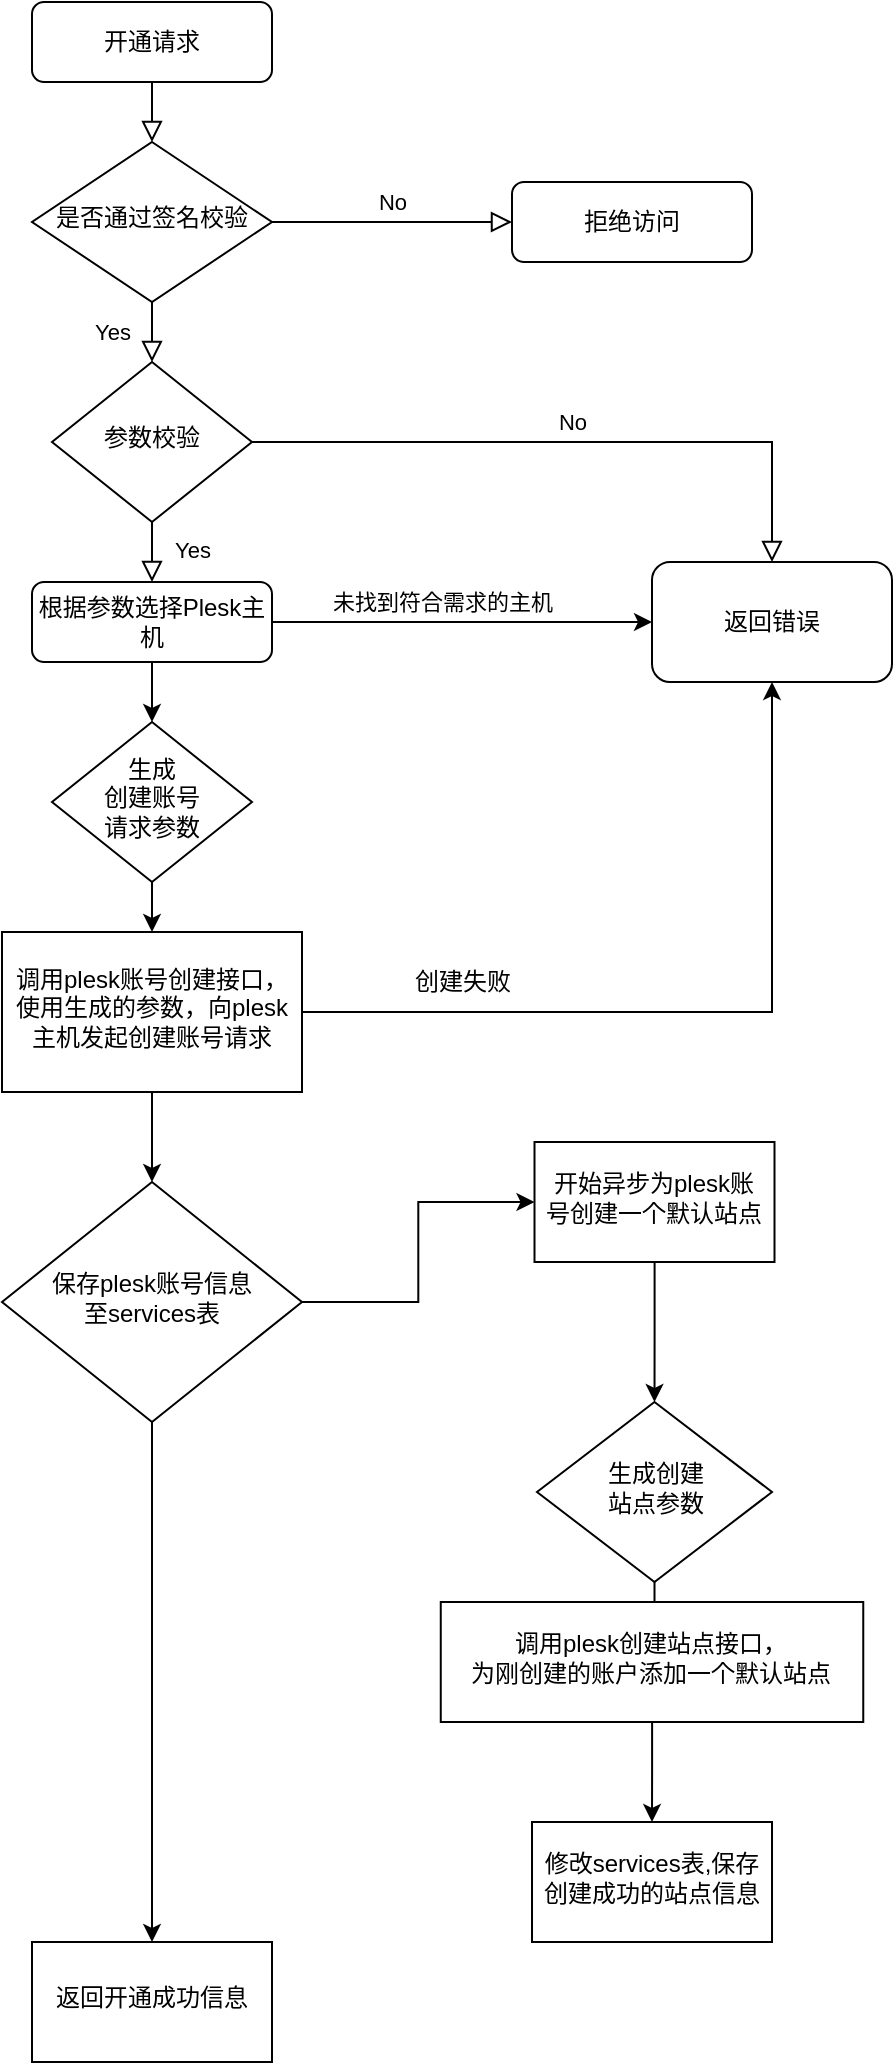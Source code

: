 <mxfile version="21.7.1" type="github">
  <diagram id="C5RBs43oDa-KdzZeNtuy" name="Page-1">
    <mxGraphModel dx="880" dy="462" grid="1" gridSize="10" guides="1" tooltips="1" connect="1" arrows="1" fold="1" page="1" pageScale="1" pageWidth="827" pageHeight="1169" math="0" shadow="0">
      <root>
        <mxCell id="WIyWlLk6GJQsqaUBKTNV-0" />
        <mxCell id="WIyWlLk6GJQsqaUBKTNV-1" parent="WIyWlLk6GJQsqaUBKTNV-0" />
        <mxCell id="WIyWlLk6GJQsqaUBKTNV-2" value="" style="rounded=0;html=1;jettySize=auto;orthogonalLoop=1;fontSize=11;endArrow=block;endFill=0;endSize=8;strokeWidth=1;shadow=0;labelBackgroundColor=none;edgeStyle=orthogonalEdgeStyle;" parent="WIyWlLk6GJQsqaUBKTNV-1" source="WIyWlLk6GJQsqaUBKTNV-3" target="WIyWlLk6GJQsqaUBKTNV-6" edge="1">
          <mxGeometry relative="1" as="geometry" />
        </mxCell>
        <mxCell id="WIyWlLk6GJQsqaUBKTNV-3" value="开通请求" style="rounded=1;whiteSpace=wrap;html=1;fontSize=12;glass=0;strokeWidth=1;shadow=0;" parent="WIyWlLk6GJQsqaUBKTNV-1" vertex="1">
          <mxGeometry x="150" y="80" width="120" height="40" as="geometry" />
        </mxCell>
        <mxCell id="WIyWlLk6GJQsqaUBKTNV-4" value="Yes" style="rounded=0;html=1;jettySize=auto;orthogonalLoop=1;fontSize=11;endArrow=block;endFill=0;endSize=8;strokeWidth=1;shadow=0;labelBackgroundColor=none;edgeStyle=orthogonalEdgeStyle;" parent="WIyWlLk6GJQsqaUBKTNV-1" source="WIyWlLk6GJQsqaUBKTNV-6" target="WIyWlLk6GJQsqaUBKTNV-10" edge="1">
          <mxGeometry y="20" relative="1" as="geometry">
            <mxPoint as="offset" />
          </mxGeometry>
        </mxCell>
        <mxCell id="WIyWlLk6GJQsqaUBKTNV-5" value="No" style="edgeStyle=orthogonalEdgeStyle;rounded=0;html=1;jettySize=auto;orthogonalLoop=1;fontSize=11;endArrow=block;endFill=0;endSize=8;strokeWidth=1;shadow=0;labelBackgroundColor=none;" parent="WIyWlLk6GJQsqaUBKTNV-1" source="WIyWlLk6GJQsqaUBKTNV-6" target="WIyWlLk6GJQsqaUBKTNV-7" edge="1">
          <mxGeometry y="10" relative="1" as="geometry">
            <mxPoint as="offset" />
          </mxGeometry>
        </mxCell>
        <mxCell id="WIyWlLk6GJQsqaUBKTNV-6" value="是否通过签名校验" style="rhombus;whiteSpace=wrap;html=1;shadow=0;fontFamily=Helvetica;fontSize=12;align=center;strokeWidth=1;spacing=6;spacingTop=-4;" parent="WIyWlLk6GJQsqaUBKTNV-1" vertex="1">
          <mxGeometry x="150" y="150" width="120" height="80" as="geometry" />
        </mxCell>
        <mxCell id="WIyWlLk6GJQsqaUBKTNV-7" value="拒绝访问" style="rounded=1;whiteSpace=wrap;html=1;fontSize=12;glass=0;strokeWidth=1;shadow=0;" parent="WIyWlLk6GJQsqaUBKTNV-1" vertex="1">
          <mxGeometry x="390" y="170" width="120" height="40" as="geometry" />
        </mxCell>
        <mxCell id="WIyWlLk6GJQsqaUBKTNV-8" value="Yes" style="rounded=0;html=1;jettySize=auto;orthogonalLoop=1;fontSize=11;endArrow=block;endFill=0;endSize=8;strokeWidth=1;shadow=0;labelBackgroundColor=none;edgeStyle=orthogonalEdgeStyle;" parent="WIyWlLk6GJQsqaUBKTNV-1" source="WIyWlLk6GJQsqaUBKTNV-10" target="WIyWlLk6GJQsqaUBKTNV-11" edge="1">
          <mxGeometry x="0.333" y="20" relative="1" as="geometry">
            <mxPoint as="offset" />
          </mxGeometry>
        </mxCell>
        <mxCell id="WIyWlLk6GJQsqaUBKTNV-9" value="No" style="edgeStyle=orthogonalEdgeStyle;rounded=0;html=1;jettySize=auto;orthogonalLoop=1;fontSize=11;endArrow=block;endFill=0;endSize=8;strokeWidth=1;shadow=0;labelBackgroundColor=none;entryX=0.5;entryY=0;entryDx=0;entryDy=0;" parent="WIyWlLk6GJQsqaUBKTNV-1" source="WIyWlLk6GJQsqaUBKTNV-10" target="I749QE3Oc2ivFTpN3Es4-0" edge="1">
          <mxGeometry y="10" relative="1" as="geometry">
            <mxPoint as="offset" />
            <mxPoint x="320" y="340" as="targetPoint" />
          </mxGeometry>
        </mxCell>
        <mxCell id="WIyWlLk6GJQsqaUBKTNV-10" value="参数校验" style="rhombus;whiteSpace=wrap;html=1;shadow=0;fontFamily=Helvetica;fontSize=12;align=center;strokeWidth=1;spacing=6;spacingTop=-4;" parent="WIyWlLk6GJQsqaUBKTNV-1" vertex="1">
          <mxGeometry x="160" y="260" width="100" height="80" as="geometry" />
        </mxCell>
        <mxCell id="I749QE3Oc2ivFTpN3Es4-1" value="" style="edgeStyle=orthogonalEdgeStyle;rounded=0;orthogonalLoop=1;jettySize=auto;html=1;" edge="1" parent="WIyWlLk6GJQsqaUBKTNV-1" source="WIyWlLk6GJQsqaUBKTNV-11" target="I749QE3Oc2ivFTpN3Es4-0">
          <mxGeometry relative="1" as="geometry" />
        </mxCell>
        <mxCell id="I749QE3Oc2ivFTpN3Es4-2" value="未找到符合需求的主机&lt;br&gt;" style="edgeLabel;html=1;align=center;verticalAlign=middle;resizable=0;points=[];" vertex="1" connectable="0" parent="I749QE3Oc2ivFTpN3Es4-1">
          <mxGeometry x="-0.075" y="3" relative="1" as="geometry">
            <mxPoint x="-3" y="-7" as="offset" />
          </mxGeometry>
        </mxCell>
        <mxCell id="I749QE3Oc2ivFTpN3Es4-8" value="" style="edgeStyle=orthogonalEdgeStyle;rounded=0;orthogonalLoop=1;jettySize=auto;html=1;entryX=0.5;entryY=0;entryDx=0;entryDy=0;" edge="1" parent="WIyWlLk6GJQsqaUBKTNV-1" source="WIyWlLk6GJQsqaUBKTNV-11" target="I749QE3Oc2ivFTpN3Es4-9">
          <mxGeometry relative="1" as="geometry">
            <mxPoint x="210" y="500" as="targetPoint" />
          </mxGeometry>
        </mxCell>
        <mxCell id="WIyWlLk6GJQsqaUBKTNV-11" value="根据参数选择Plesk主机" style="rounded=1;whiteSpace=wrap;html=1;fontSize=12;glass=0;strokeWidth=1;shadow=0;" parent="WIyWlLk6GJQsqaUBKTNV-1" vertex="1">
          <mxGeometry x="150" y="370" width="120" height="40" as="geometry" />
        </mxCell>
        <mxCell id="I749QE3Oc2ivFTpN3Es4-0" value="返回错误" style="whiteSpace=wrap;html=1;rounded=1;glass=0;strokeWidth=1;shadow=0;" vertex="1" parent="WIyWlLk6GJQsqaUBKTNV-1">
          <mxGeometry x="460" y="360" width="120" height="60" as="geometry" />
        </mxCell>
        <mxCell id="I749QE3Oc2ivFTpN3Es4-37" value="" style="edgeStyle=orthogonalEdgeStyle;rounded=0;orthogonalLoop=1;jettySize=auto;html=1;" edge="1" parent="WIyWlLk6GJQsqaUBKTNV-1" source="I749QE3Oc2ivFTpN3Es4-9" target="I749QE3Oc2ivFTpN3Es4-18">
          <mxGeometry relative="1" as="geometry" />
        </mxCell>
        <mxCell id="I749QE3Oc2ivFTpN3Es4-9" value="生成&lt;br&gt;创建账号&lt;br&gt;请求参数" style="rhombus;whiteSpace=wrap;html=1;shadow=0;fontFamily=Helvetica;fontSize=12;align=center;strokeWidth=1;spacing=6;spacingTop=-4;" vertex="1" parent="WIyWlLk6GJQsqaUBKTNV-1">
          <mxGeometry x="160" y="440" width="100" height="80" as="geometry" />
        </mxCell>
        <mxCell id="I749QE3Oc2ivFTpN3Es4-21" value="" style="edgeStyle=orthogonalEdgeStyle;rounded=0;orthogonalLoop=1;jettySize=auto;html=1;entryX=0.5;entryY=1;entryDx=0;entryDy=0;" edge="1" parent="WIyWlLk6GJQsqaUBKTNV-1" source="I749QE3Oc2ivFTpN3Es4-18" target="I749QE3Oc2ivFTpN3Es4-0">
          <mxGeometry relative="1" as="geometry">
            <mxPoint x="380" y="690" as="targetPoint" />
          </mxGeometry>
        </mxCell>
        <mxCell id="I749QE3Oc2ivFTpN3Es4-25" value="" style="edgeStyle=orthogonalEdgeStyle;rounded=0;orthogonalLoop=1;jettySize=auto;html=1;" edge="1" parent="WIyWlLk6GJQsqaUBKTNV-1" source="I749QE3Oc2ivFTpN3Es4-26">
          <mxGeometry relative="1" as="geometry">
            <mxPoint x="210" y="730" as="targetPoint" />
          </mxGeometry>
        </mxCell>
        <mxCell id="I749QE3Oc2ivFTpN3Es4-18" value="调用plesk账号创建接口，使用生成的参数，向plesk主机发起创建账号请求" style="whiteSpace=wrap;html=1;shadow=0;strokeWidth=1;spacing=6;spacingTop=-4;" vertex="1" parent="WIyWlLk6GJQsqaUBKTNV-1">
          <mxGeometry x="135" y="545" width="150" height="80" as="geometry" />
        </mxCell>
        <mxCell id="I749QE3Oc2ivFTpN3Es4-22" value="创建失败" style="text;html=1;align=center;verticalAlign=middle;resizable=0;points=[];autosize=1;strokeColor=none;fillColor=none;" vertex="1" parent="WIyWlLk6GJQsqaUBKTNV-1">
          <mxGeometry x="330" y="555" width="70" height="30" as="geometry" />
        </mxCell>
        <mxCell id="I749QE3Oc2ivFTpN3Es4-29" value="" style="edgeStyle=orthogonalEdgeStyle;rounded=0;orthogonalLoop=1;jettySize=auto;html=1;" edge="1" parent="WIyWlLk6GJQsqaUBKTNV-1" source="I749QE3Oc2ivFTpN3Es4-26" target="I749QE3Oc2ivFTpN3Es4-28">
          <mxGeometry relative="1" as="geometry" />
        </mxCell>
        <mxCell id="I749QE3Oc2ivFTpN3Es4-28" value="返回开通成功信息" style="whiteSpace=wrap;html=1;shadow=0;strokeWidth=1;spacing=6;spacingTop=-4;" vertex="1" parent="WIyWlLk6GJQsqaUBKTNV-1">
          <mxGeometry x="150" y="1050" width="120" height="60" as="geometry" />
        </mxCell>
        <mxCell id="I749QE3Oc2ivFTpN3Es4-39" value="" style="edgeStyle=orthogonalEdgeStyle;rounded=0;orthogonalLoop=1;jettySize=auto;html=1;" edge="1" parent="WIyWlLk6GJQsqaUBKTNV-1" source="I749QE3Oc2ivFTpN3Es4-30" target="I749QE3Oc2ivFTpN3Es4-34">
          <mxGeometry relative="1" as="geometry" />
        </mxCell>
        <mxCell id="I749QE3Oc2ivFTpN3Es4-30" value="开始异步为plesk账号创建一个默认站点" style="whiteSpace=wrap;html=1;shadow=0;strokeWidth=1;spacing=6;spacingTop=-4;" vertex="1" parent="WIyWlLk6GJQsqaUBKTNV-1">
          <mxGeometry x="401.25" y="650" width="120" height="60" as="geometry" />
        </mxCell>
        <mxCell id="I749QE3Oc2ivFTpN3Es4-41" value="" style="edgeStyle=orthogonalEdgeStyle;rounded=0;orthogonalLoop=1;jettySize=auto;html=1;" edge="1" parent="WIyWlLk6GJQsqaUBKTNV-1" source="I749QE3Oc2ivFTpN3Es4-34" target="I749QE3Oc2ivFTpN3Es4-40">
          <mxGeometry relative="1" as="geometry" />
        </mxCell>
        <mxCell id="I749QE3Oc2ivFTpN3Es4-34" value="生成创建&lt;br&gt;站点参数" style="rhombus;whiteSpace=wrap;html=1;shadow=0;fontFamily=Helvetica;fontSize=12;align=center;strokeWidth=1;spacing=6;spacingTop=-4;" vertex="1" parent="WIyWlLk6GJQsqaUBKTNV-1">
          <mxGeometry x="402.5" y="780" width="117.5" height="90" as="geometry" />
        </mxCell>
        <mxCell id="I749QE3Oc2ivFTpN3Es4-43" value="" style="edgeStyle=orthogonalEdgeStyle;rounded=0;orthogonalLoop=1;jettySize=auto;html=1;" edge="1" parent="WIyWlLk6GJQsqaUBKTNV-1" source="I749QE3Oc2ivFTpN3Es4-40" target="I749QE3Oc2ivFTpN3Es4-42">
          <mxGeometry relative="1" as="geometry" />
        </mxCell>
        <mxCell id="I749QE3Oc2ivFTpN3Es4-40" value="调用plesk创建站点接口，&lt;br&gt;为刚创建的账户添加一个默认站点" style="whiteSpace=wrap;html=1;shadow=0;strokeWidth=1;spacing=6;spacingTop=-4;" vertex="1" parent="WIyWlLk6GJQsqaUBKTNV-1">
          <mxGeometry x="354.38" y="880" width="211.25" height="60" as="geometry" />
        </mxCell>
        <mxCell id="I749QE3Oc2ivFTpN3Es4-42" value="修改services表,保存创建成功的站点信息" style="whiteSpace=wrap;html=1;shadow=0;strokeWidth=1;spacing=6;spacingTop=-4;" vertex="1" parent="WIyWlLk6GJQsqaUBKTNV-1">
          <mxGeometry x="400.005" y="990" width="120" height="60" as="geometry" />
        </mxCell>
        <mxCell id="I749QE3Oc2ivFTpN3Es4-44" value="" style="edgeStyle=orthogonalEdgeStyle;rounded=0;orthogonalLoop=1;jettySize=auto;html=1;" edge="1" parent="WIyWlLk6GJQsqaUBKTNV-1" source="I749QE3Oc2ivFTpN3Es4-18" target="I749QE3Oc2ivFTpN3Es4-26">
          <mxGeometry relative="1" as="geometry">
            <mxPoint x="210" y="625" as="sourcePoint" />
            <mxPoint x="210" y="730" as="targetPoint" />
          </mxGeometry>
        </mxCell>
        <mxCell id="I749QE3Oc2ivFTpN3Es4-45" value="" style="edgeStyle=orthogonalEdgeStyle;rounded=0;orthogonalLoop=1;jettySize=auto;html=1;" edge="1" parent="WIyWlLk6GJQsqaUBKTNV-1" source="I749QE3Oc2ivFTpN3Es4-26" target="I749QE3Oc2ivFTpN3Es4-30">
          <mxGeometry relative="1" as="geometry" />
        </mxCell>
        <mxCell id="I749QE3Oc2ivFTpN3Es4-26" value="保存plesk账号信息&lt;br&gt;至services表" style="rhombus;whiteSpace=wrap;html=1;shadow=0;fontFamily=Helvetica;fontSize=12;align=center;strokeWidth=1;spacing=6;spacingTop=-4;" vertex="1" parent="WIyWlLk6GJQsqaUBKTNV-1">
          <mxGeometry x="135" y="670" width="150" height="120" as="geometry" />
        </mxCell>
      </root>
    </mxGraphModel>
  </diagram>
</mxfile>
